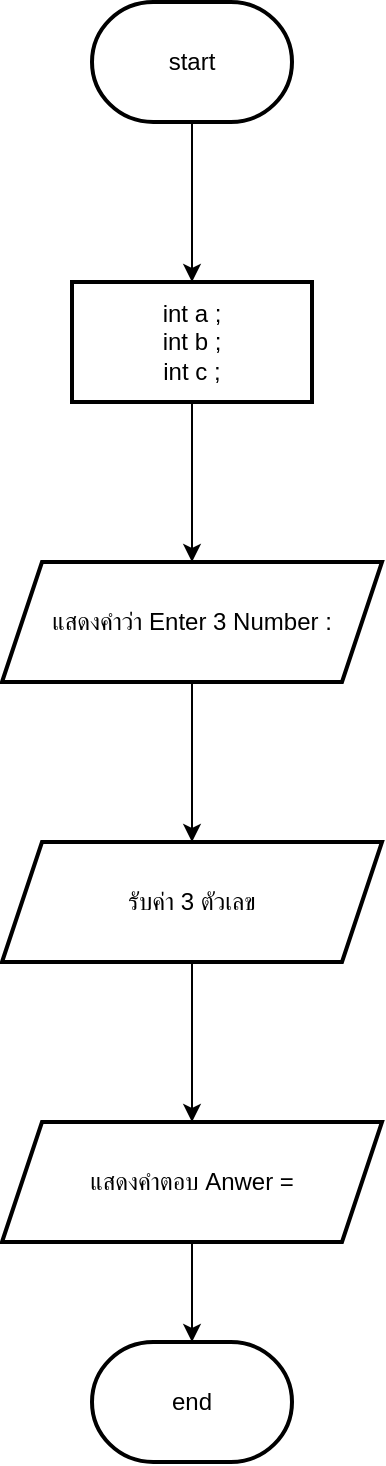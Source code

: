 <mxfile version="25.0.3">
  <diagram name="หน้า-1" id="BgyPzzf-esAgST8voHFG">
    <mxGraphModel dx="1034" dy="446" grid="1" gridSize="10" guides="1" tooltips="1" connect="1" arrows="1" fold="1" page="1" pageScale="1" pageWidth="827" pageHeight="1169" math="0" shadow="0">
      <root>
        <mxCell id="0" />
        <mxCell id="1" parent="0" />
        <mxCell id="-FO8VqTCbecmD_ibJTw_-3" value="" style="edgeStyle=orthogonalEdgeStyle;rounded=0;orthogonalLoop=1;jettySize=auto;html=1;" edge="1" parent="1" source="-FO8VqTCbecmD_ibJTw_-1" target="-FO8VqTCbecmD_ibJTw_-2">
          <mxGeometry relative="1" as="geometry" />
        </mxCell>
        <mxCell id="-FO8VqTCbecmD_ibJTw_-1" value="start" style="strokeWidth=2;html=1;shape=mxgraph.flowchart.terminator;whiteSpace=wrap;" vertex="1" parent="1">
          <mxGeometry x="360" y="100" width="100" height="60" as="geometry" />
        </mxCell>
        <mxCell id="-FO8VqTCbecmD_ibJTw_-5" value="" style="edgeStyle=orthogonalEdgeStyle;rounded=0;orthogonalLoop=1;jettySize=auto;html=1;" edge="1" parent="1" source="-FO8VqTCbecmD_ibJTw_-2" target="-FO8VqTCbecmD_ibJTw_-4">
          <mxGeometry relative="1" as="geometry" />
        </mxCell>
        <mxCell id="-FO8VqTCbecmD_ibJTw_-2" value="int a ;&lt;div&gt;int b ;&lt;/div&gt;&lt;div&gt;int c ;&lt;/div&gt;" style="whiteSpace=wrap;html=1;strokeWidth=2;" vertex="1" parent="1">
          <mxGeometry x="350" y="240" width="120" height="60" as="geometry" />
        </mxCell>
        <mxCell id="-FO8VqTCbecmD_ibJTw_-7" value="" style="edgeStyle=orthogonalEdgeStyle;rounded=0;orthogonalLoop=1;jettySize=auto;html=1;" edge="1" parent="1" source="-FO8VqTCbecmD_ibJTw_-4" target="-FO8VqTCbecmD_ibJTw_-6">
          <mxGeometry relative="1" as="geometry" />
        </mxCell>
        <mxCell id="-FO8VqTCbecmD_ibJTw_-4" value="แสดงคำว่า Enter 3 Number :" style="shape=parallelogram;perimeter=parallelogramPerimeter;whiteSpace=wrap;html=1;fixedSize=1;strokeWidth=2;" vertex="1" parent="1">
          <mxGeometry x="315" y="380" width="190" height="60" as="geometry" />
        </mxCell>
        <mxCell id="-FO8VqTCbecmD_ibJTw_-9" value="" style="edgeStyle=orthogonalEdgeStyle;rounded=0;orthogonalLoop=1;jettySize=auto;html=1;" edge="1" parent="1" source="-FO8VqTCbecmD_ibJTw_-6" target="-FO8VqTCbecmD_ibJTw_-8">
          <mxGeometry relative="1" as="geometry" />
        </mxCell>
        <mxCell id="-FO8VqTCbecmD_ibJTw_-6" value="รับค่า 3 ตัวเลข" style="shape=parallelogram;perimeter=parallelogramPerimeter;whiteSpace=wrap;html=1;fixedSize=1;strokeWidth=2;" vertex="1" parent="1">
          <mxGeometry x="315" y="520" width="190" height="60" as="geometry" />
        </mxCell>
        <mxCell id="-FO8VqTCbecmD_ibJTw_-11" value="" style="edgeStyle=orthogonalEdgeStyle;rounded=0;orthogonalLoop=1;jettySize=auto;html=1;" edge="1" parent="1" source="-FO8VqTCbecmD_ibJTw_-8" target="-FO8VqTCbecmD_ibJTw_-10">
          <mxGeometry relative="1" as="geometry" />
        </mxCell>
        <mxCell id="-FO8VqTCbecmD_ibJTw_-8" value="แสดงคำตอบ Anwer =" style="shape=parallelogram;perimeter=parallelogramPerimeter;whiteSpace=wrap;html=1;fixedSize=1;strokeWidth=2;" vertex="1" parent="1">
          <mxGeometry x="315" y="660" width="190" height="60" as="geometry" />
        </mxCell>
        <mxCell id="-FO8VqTCbecmD_ibJTw_-10" value="end" style="strokeWidth=2;html=1;shape=mxgraph.flowchart.terminator;whiteSpace=wrap;" vertex="1" parent="1">
          <mxGeometry x="360" y="770" width="100" height="60" as="geometry" />
        </mxCell>
      </root>
    </mxGraphModel>
  </diagram>
</mxfile>
